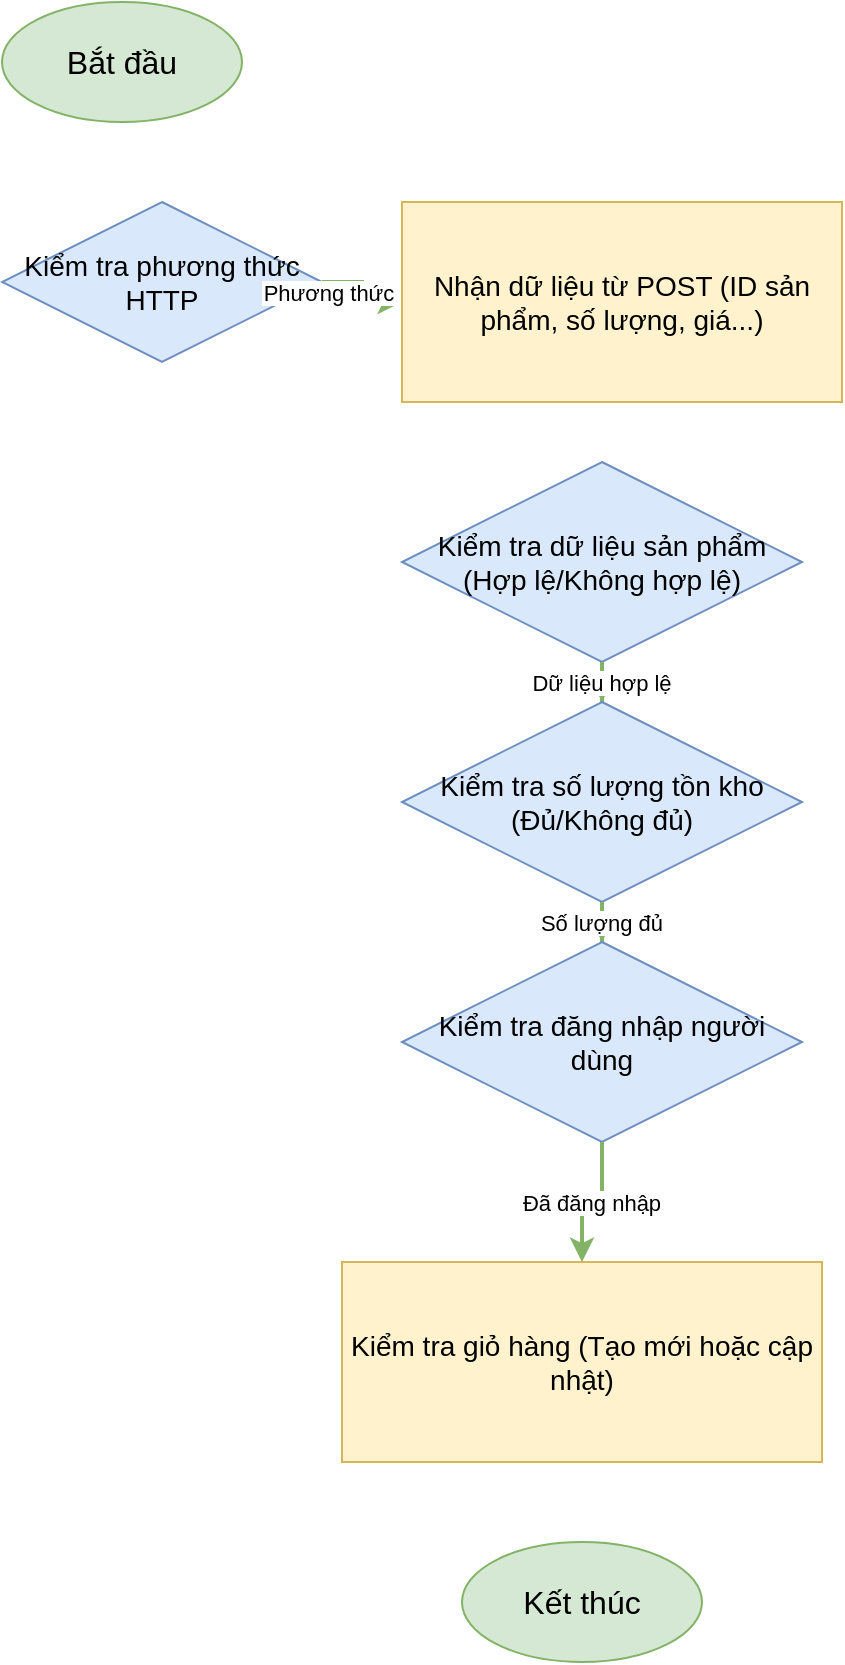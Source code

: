 <mxfile version="25.0.1">
  <diagram name="Thêm sản phẩm vào giỏ hàng" id="0">
    <mxGraphModel dx="1434" dy="772" grid="1" gridSize="10" guides="1" tooltips="1" connect="1" arrows="1" fold="1" page="1" pageScale="1" pageWidth="827" pageHeight="1169" math="0" shadow="0">
      <root>
        <mxCell id="0" />
        <mxCell id="1" parent="0" />
        <mxCell id="start" value="Bắt đầu" style="ellipse;whiteSpace=wrap;html=1;aspect=fixed;fillColor=#d5e8d4;strokeColor=#82b366;fontSize=16;" parent="1" vertex="1">
          <mxGeometry x="100" y="50" width="120" height="60" as="geometry" />
        </mxCell>
        <mxCell id="check_method" value="Kiểm tra phương thức HTTP" style="rhombus;whiteSpace=wrap;html=1;strokeColor=#6c8ebf;fillColor=#dae8fc;fontSize=14;" parent="1" vertex="1">
          <mxGeometry x="100" y="150" width="160" height="80" as="geometry" />
        </mxCell>
        <mxCell id="method_post" value="Phương thức POST" style="edgeStyle=orthogonalEdgeStyle;rounded=0;orthogonalLoop=1;jettySize=auto;strokeColor=#82b366;strokeWidth=2;" parent="1" source="check_method" target="get_data" edge="1">
          <mxGeometry relative="1" as="geometry" />
        </mxCell>
        <mxCell id="method_not_post" value="Không phải POST" style="edgeStyle=orthogonalEdgeStyle;rounded=0;orthogonalLoop=1;jettySize=auto;strokeColor=#d9534f;strokeWidth=2;" parent="1" source="check_method" edge="1">
          <mxGeometry relative="1" as="geometry" />
        </mxCell>
        <mxCell id="get_data" value="Nhận dữ liệu từ POST (ID sản phẩm, số lượng, giá...)" style="rectangle;whiteSpace=wrap;html=1;fillColor=#fff2cc;strokeColor=#d6b656;fontSize=14;" parent="1" vertex="1">
          <mxGeometry x="300" y="150" width="220" height="100" as="geometry" />
        </mxCell>
        <mxCell id="check_data" value="Kiểm tra dữ liệu sản phẩm (Hợp lệ/Không hợp lệ)" style="rhombus;whiteSpace=wrap;html=1;strokeColor=#6c8ebf;fillColor=#dae8fc;fontSize=14;" parent="1" vertex="1">
          <mxGeometry x="300" y="280" width="200" height="100" as="geometry" />
        </mxCell>
        <mxCell id="data_valid" value="Dữ liệu hợp lệ" style="edgeStyle=orthogonalEdgeStyle;rounded=0;orthogonalLoop=1;jettySize=auto;strokeColor=#82b366;strokeWidth=2;" parent="1" source="check_data" target="check_stock" edge="1">
          <mxGeometry relative="1" as="geometry" />
        </mxCell>
        <mxCell id="data_invalid" value="Dữ liệu không hợp lệ" style="edgeStyle=orthogonalEdgeStyle;rounded=0;orthogonalLoop=1;jettySize=auto;strokeColor=#d9534f;strokeWidth=2;" parent="1" source="check_data" edge="1">
          <mxGeometry relative="1" as="geometry" />
        </mxCell>
        <mxCell id="check_stock" value="Kiểm tra số lượng tồn kho (Đủ/Không đủ)" style="rhombus;whiteSpace=wrap;html=1;strokeColor=#6c8ebf;fillColor=#dae8fc;fontSize=14;" parent="1" vertex="1">
          <mxGeometry x="300" y="400" width="200" height="100" as="geometry" />
        </mxCell>
        <mxCell id="stock_enough" value="Số lượng đủ" style="edgeStyle=orthogonalEdgeStyle;rounded=0;orthogonalLoop=1;jettySize=auto;strokeColor=#82b366;strokeWidth=2;" parent="1" source="check_stock" target="check_login" edge="1">
          <mxGeometry relative="1" as="geometry" />
        </mxCell>
        <mxCell id="stock_insufficient" value="Số lượng không đủ" style="edgeStyle=orthogonalEdgeStyle;rounded=0;orthogonalLoop=1;jettySize=auto;strokeColor=#d9534f;strokeWidth=2;" parent="1" source="check_stock" edge="1">
          <mxGeometry relative="1" as="geometry" />
        </mxCell>
        <mxCell id="check_login" value="Kiểm tra đăng nhập người dùng" style="rhombus;whiteSpace=wrap;html=1;strokeColor=#6c8ebf;fillColor=#dae8fc;fontSize=14;" parent="1" vertex="1">
          <mxGeometry x="300" y="520" width="200" height="100" as="geometry" />
        </mxCell>
        <mxCell id="login_yes" value="Đã đăng nhập" style="edgeStyle=orthogonalEdgeStyle;rounded=0;orthogonalLoop=1;jettySize=auto;strokeColor=#82b366;strokeWidth=2;" parent="1" source="check_login" target="check_cart" edge="1">
          <mxGeometry relative="1" as="geometry" />
        </mxCell>
        <mxCell id="login_no" value="Chưa đăng nhập" style="edgeStyle=orthogonalEdgeStyle;rounded=0;orthogonalLoop=1;jettySize=auto;strokeColor=#d9534f;strokeWidth=2;" parent="1" source="check_login" edge="1">
          <mxGeometry relative="1" as="geometry" />
        </mxCell>
        <mxCell id="check_cart" value="Kiểm tra giỏ hàng (Tạo mới hoặc cập nhật)" style="rectangle;whiteSpace=wrap;html=1;fillColor=#fff2cc;strokeColor=#d6b656;fontSize=14;" parent="1" vertex="1">
          <mxGeometry x="270" y="680" width="240" height="100" as="geometry" />
        </mxCell>
        <mxCell id="end" value="Kết thúc" style="ellipse;whiteSpace=wrap;html=1;aspect=fixed;fillColor=#d5e8d4;strokeColor=#82b366;fontSize=16;" parent="1" vertex="1">
          <mxGeometry x="330" y="820" width="120" height="60" as="geometry" />
        </mxCell>
      </root>
    </mxGraphModel>
  </diagram>
</mxfile>
